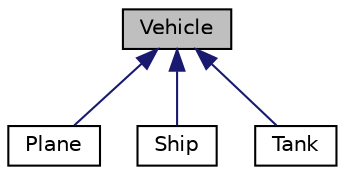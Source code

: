 digraph "Vehicle"
{
 // LATEX_PDF_SIZE
  edge [fontname="Helvetica",fontsize="10",labelfontname="Helvetica",labelfontsize="10"];
  node [fontname="Helvetica",fontsize="10",shape=record];
  Node1 [label="Vehicle",height=0.2,width=0.4,color="black", fillcolor="grey75", style="filled", fontcolor="black",tooltip="a Vehicle class. a an abstract product for the Vehiclefactory class an abtract product class for the ..."];
  Node1 -> Node2 [dir="back",color="midnightblue",fontsize="10",style="solid"];
  Node2 [label="Plane",height=0.2,width=0.4,color="black", fillcolor="white", style="filled",URL="$classPlane.html",tooltip="a Plane Class. a a product of the vehicle clas"];
  Node1 -> Node3 [dir="back",color="midnightblue",fontsize="10",style="solid"];
  Node3 [label="Ship",height=0.2,width=0.4,color="black", fillcolor="white", style="filled",URL="$classShip.html",tooltip="a Ship class. aproduct of the vehicle class"];
  Node1 -> Node4 [dir="back",color="midnightblue",fontsize="10",style="solid"];
  Node4 [label="Tank",height=0.2,width=0.4,color="black", fillcolor="white", style="filled",URL="$classTank.html",tooltip="a Tank class. aproduct of the vehicle class"];
}
